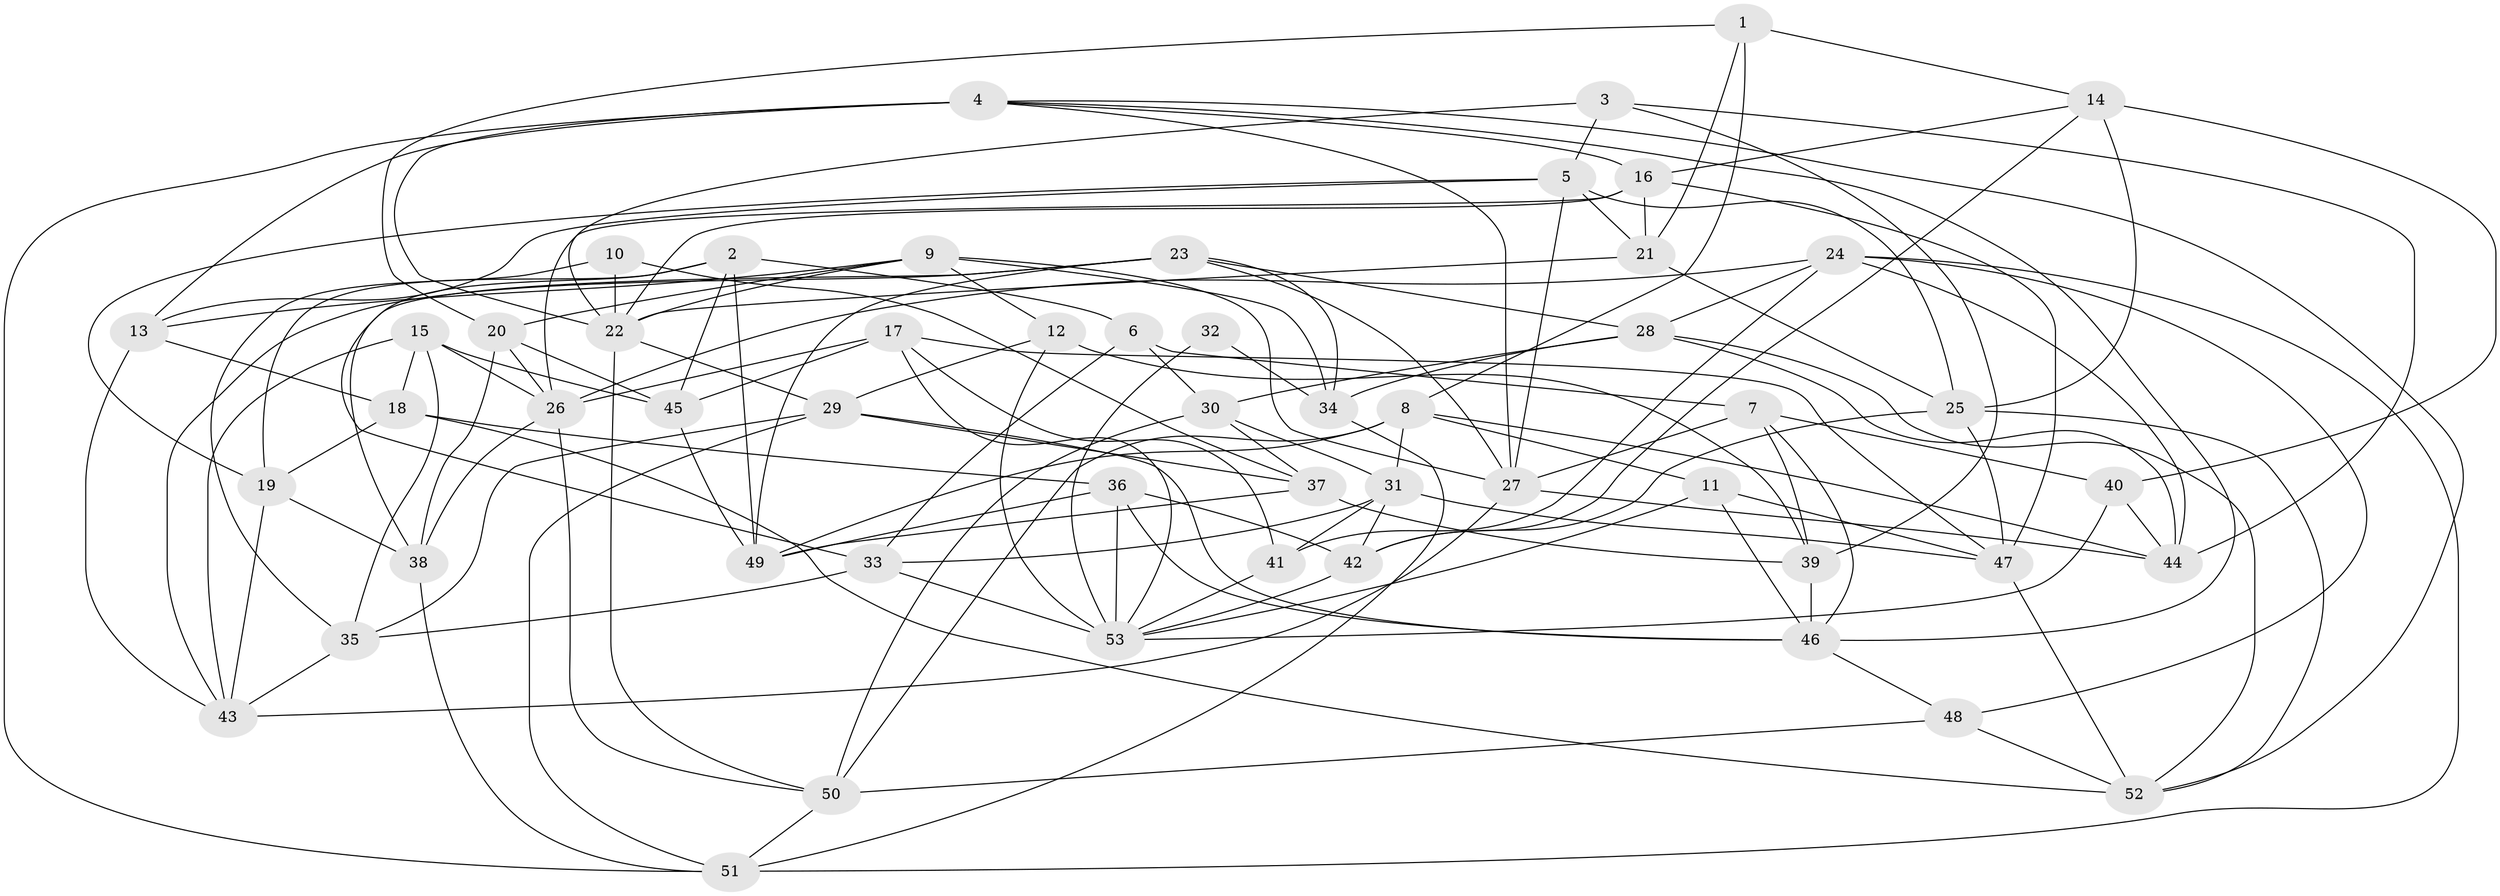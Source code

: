 // original degree distribution, {4: 1.0}
// Generated by graph-tools (version 1.1) at 2025/02/03/09/25 03:02:53]
// undirected, 53 vertices, 142 edges
graph export_dot {
graph [start="1"]
  node [color=gray90,style=filled];
  1;
  2;
  3;
  4;
  5;
  6;
  7;
  8;
  9;
  10;
  11;
  12;
  13;
  14;
  15;
  16;
  17;
  18;
  19;
  20;
  21;
  22;
  23;
  24;
  25;
  26;
  27;
  28;
  29;
  30;
  31;
  32;
  33;
  34;
  35;
  36;
  37;
  38;
  39;
  40;
  41;
  42;
  43;
  44;
  45;
  46;
  47;
  48;
  49;
  50;
  51;
  52;
  53;
  1 -- 8 [weight=1.0];
  1 -- 14 [weight=1.0];
  1 -- 20 [weight=1.0];
  1 -- 21 [weight=1.0];
  2 -- 6 [weight=1.0];
  2 -- 19 [weight=2.0];
  2 -- 33 [weight=1.0];
  2 -- 45 [weight=1.0];
  2 -- 49 [weight=1.0];
  3 -- 5 [weight=1.0];
  3 -- 22 [weight=1.0];
  3 -- 39 [weight=1.0];
  3 -- 44 [weight=1.0];
  4 -- 13 [weight=2.0];
  4 -- 16 [weight=1.0];
  4 -- 22 [weight=1.0];
  4 -- 27 [weight=1.0];
  4 -- 46 [weight=1.0];
  4 -- 51 [weight=1.0];
  4 -- 52 [weight=1.0];
  5 -- 13 [weight=1.0];
  5 -- 19 [weight=1.0];
  5 -- 21 [weight=1.0];
  5 -- 25 [weight=1.0];
  5 -- 27 [weight=1.0];
  6 -- 7 [weight=1.0];
  6 -- 30 [weight=1.0];
  6 -- 33 [weight=1.0];
  7 -- 27 [weight=2.0];
  7 -- 39 [weight=1.0];
  7 -- 40 [weight=1.0];
  7 -- 46 [weight=1.0];
  8 -- 11 [weight=1.0];
  8 -- 31 [weight=1.0];
  8 -- 44 [weight=1.0];
  8 -- 49 [weight=1.0];
  8 -- 50 [weight=1.0];
  9 -- 12 [weight=1.0];
  9 -- 13 [weight=1.0];
  9 -- 20 [weight=1.0];
  9 -- 22 [weight=1.0];
  9 -- 27 [weight=1.0];
  9 -- 34 [weight=1.0];
  10 -- 22 [weight=2.0];
  10 -- 35 [weight=1.0];
  10 -- 37 [weight=1.0];
  11 -- 46 [weight=1.0];
  11 -- 47 [weight=1.0];
  11 -- 53 [weight=1.0];
  12 -- 29 [weight=1.0];
  12 -- 39 [weight=1.0];
  12 -- 53 [weight=1.0];
  13 -- 18 [weight=1.0];
  13 -- 43 [weight=1.0];
  14 -- 16 [weight=1.0];
  14 -- 25 [weight=1.0];
  14 -- 40 [weight=1.0];
  14 -- 42 [weight=2.0];
  15 -- 18 [weight=1.0];
  15 -- 26 [weight=2.0];
  15 -- 35 [weight=1.0];
  15 -- 43 [weight=1.0];
  15 -- 45 [weight=1.0];
  16 -- 21 [weight=1.0];
  16 -- 22 [weight=1.0];
  16 -- 26 [weight=1.0];
  16 -- 47 [weight=1.0];
  17 -- 26 [weight=2.0];
  17 -- 41 [weight=1.0];
  17 -- 45 [weight=1.0];
  17 -- 47 [weight=1.0];
  17 -- 53 [weight=1.0];
  18 -- 19 [weight=1.0];
  18 -- 36 [weight=2.0];
  18 -- 52 [weight=1.0];
  19 -- 38 [weight=1.0];
  19 -- 43 [weight=1.0];
  20 -- 26 [weight=1.0];
  20 -- 38 [weight=1.0];
  20 -- 45 [weight=2.0];
  21 -- 22 [weight=2.0];
  21 -- 25 [weight=1.0];
  22 -- 29 [weight=1.0];
  22 -- 50 [weight=1.0];
  23 -- 27 [weight=1.0];
  23 -- 28 [weight=1.0];
  23 -- 34 [weight=1.0];
  23 -- 38 [weight=1.0];
  23 -- 43 [weight=1.0];
  23 -- 49 [weight=1.0];
  24 -- 26 [weight=1.0];
  24 -- 28 [weight=1.0];
  24 -- 41 [weight=1.0];
  24 -- 44 [weight=1.0];
  24 -- 48 [weight=1.0];
  24 -- 51 [weight=1.0];
  25 -- 42 [weight=1.0];
  25 -- 47 [weight=1.0];
  25 -- 52 [weight=1.0];
  26 -- 38 [weight=2.0];
  26 -- 50 [weight=1.0];
  27 -- 43 [weight=1.0];
  27 -- 44 [weight=1.0];
  28 -- 30 [weight=1.0];
  28 -- 34 [weight=1.0];
  28 -- 44 [weight=1.0];
  28 -- 52 [weight=1.0];
  29 -- 35 [weight=1.0];
  29 -- 37 [weight=1.0];
  29 -- 46 [weight=1.0];
  29 -- 51 [weight=1.0];
  30 -- 31 [weight=1.0];
  30 -- 37 [weight=2.0];
  30 -- 50 [weight=1.0];
  31 -- 33 [weight=1.0];
  31 -- 41 [weight=1.0];
  31 -- 42 [weight=1.0];
  31 -- 47 [weight=1.0];
  32 -- 34 [weight=2.0];
  32 -- 53 [weight=2.0];
  33 -- 35 [weight=2.0];
  33 -- 53 [weight=1.0];
  34 -- 51 [weight=1.0];
  35 -- 43 [weight=1.0];
  36 -- 42 [weight=1.0];
  36 -- 46 [weight=1.0];
  36 -- 49 [weight=1.0];
  36 -- 53 [weight=1.0];
  37 -- 39 [weight=1.0];
  37 -- 49 [weight=1.0];
  38 -- 51 [weight=1.0];
  39 -- 46 [weight=2.0];
  40 -- 44 [weight=1.0];
  40 -- 53 [weight=1.0];
  41 -- 53 [weight=1.0];
  42 -- 53 [weight=1.0];
  45 -- 49 [weight=1.0];
  46 -- 48 [weight=1.0];
  47 -- 52 [weight=1.0];
  48 -- 50 [weight=1.0];
  48 -- 52 [weight=1.0];
  50 -- 51 [weight=1.0];
}
